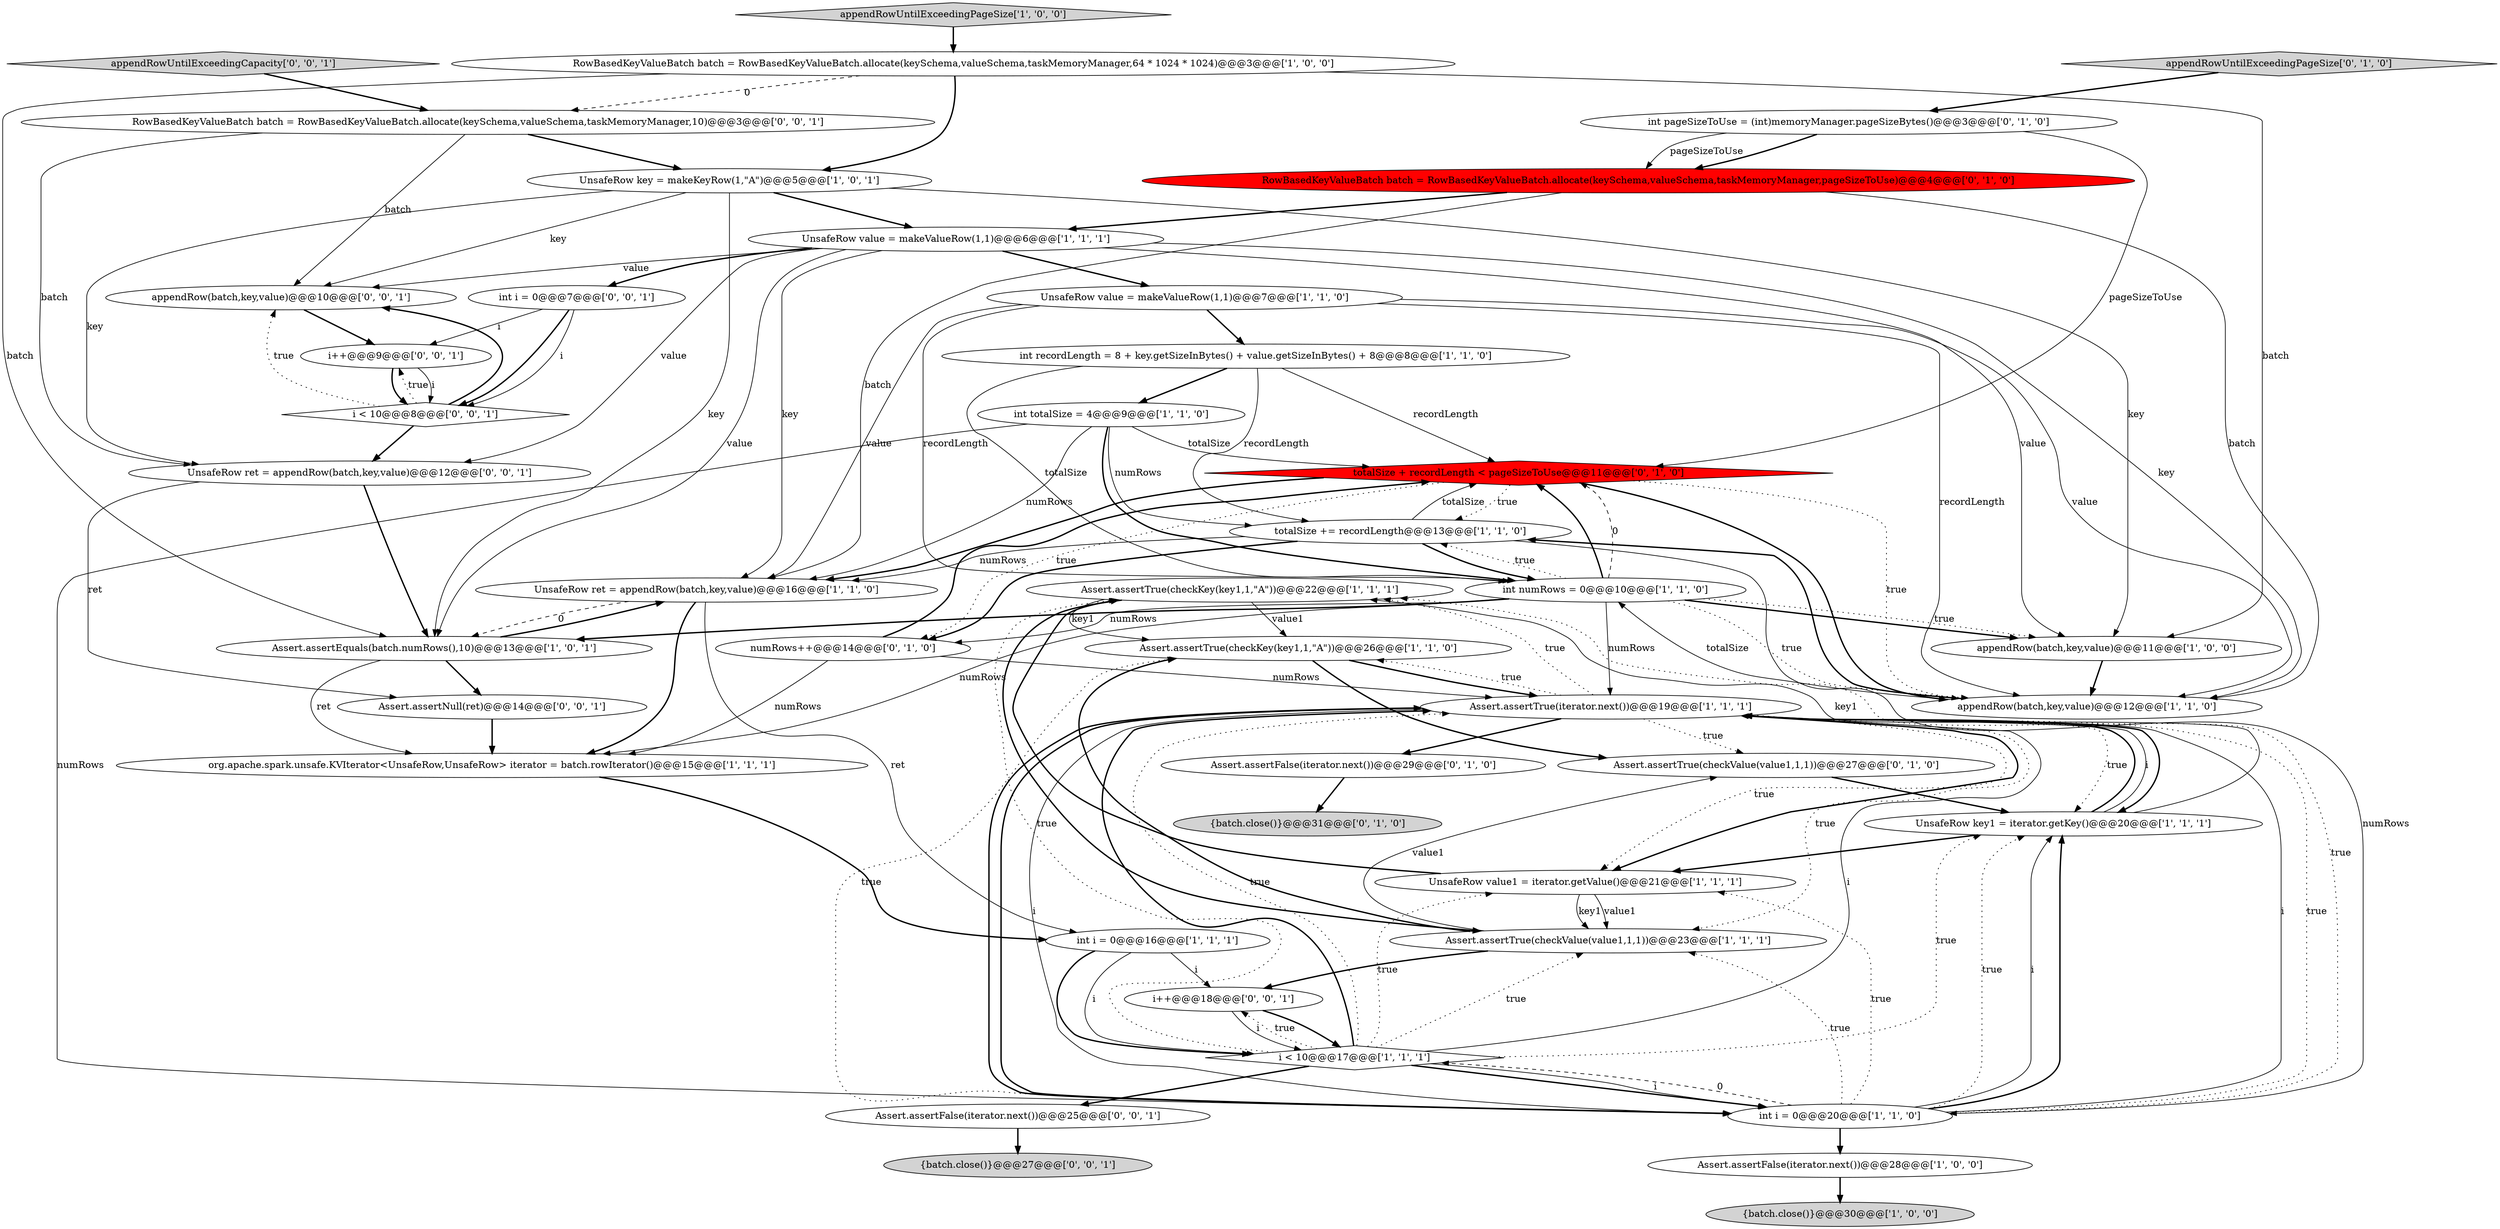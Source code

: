 digraph {
22 [style = filled, label = "Assert.assertTrue(checkKey(key1,1,\"A\"))@@@22@@@['1', '1', '1']", fillcolor = white, shape = ellipse image = "AAA0AAABBB1BBB"];
5 [style = filled, label = "UnsafeRow value1 = iterator.getValue()@@@21@@@['1', '1', '1']", fillcolor = white, shape = ellipse image = "AAA0AAABBB1BBB"];
12 [style = filled, label = "Assert.assertFalse(iterator.next())@@@28@@@['1', '0', '0']", fillcolor = white, shape = ellipse image = "AAA0AAABBB1BBB"];
3 [style = filled, label = "int i = 0@@@16@@@['1', '1', '1']", fillcolor = white, shape = ellipse image = "AAA0AAABBB1BBB"];
2 [style = filled, label = "Assert.assertTrue(iterator.next())@@@19@@@['1', '1', '1']", fillcolor = white, shape = ellipse image = "AAA0AAABBB1BBB"];
11 [style = filled, label = "Assert.assertTrue(checkKey(key1,1,\"A\"))@@@26@@@['1', '1', '0']", fillcolor = white, shape = ellipse image = "AAA0AAABBB1BBB"];
40 [style = filled, label = "i++@@@18@@@['0', '0', '1']", fillcolor = white, shape = ellipse image = "AAA0AAABBB3BBB"];
4 [style = filled, label = "i < 10@@@17@@@['1', '1', '1']", fillcolor = white, shape = diamond image = "AAA0AAABBB1BBB"];
6 [style = filled, label = "UnsafeRow key = makeKeyRow(1,\"A\")@@@5@@@['1', '0', '1']", fillcolor = white, shape = ellipse image = "AAA0AAABBB1BBB"];
20 [style = filled, label = "UnsafeRow ret = appendRow(batch,key,value)@@@16@@@['1', '1', '0']", fillcolor = white, shape = ellipse image = "AAA0AAABBB1BBB"];
17 [style = filled, label = "int totalSize = 4@@@9@@@['1', '1', '0']", fillcolor = white, shape = ellipse image = "AAA0AAABBB1BBB"];
36 [style = filled, label = "int i = 0@@@7@@@['0', '0', '1']", fillcolor = white, shape = ellipse image = "AAA0AAABBB3BBB"];
28 [style = filled, label = "{batch.close()}@@@31@@@['0', '1', '0']", fillcolor = lightgray, shape = ellipse image = "AAA0AAABBB2BBB"];
32 [style = filled, label = "appendRowUntilExceedingPageSize['0', '1', '0']", fillcolor = lightgray, shape = diamond image = "AAA0AAABBB2BBB"];
34 [style = filled, label = "{batch.close()}@@@27@@@['0', '0', '1']", fillcolor = lightgray, shape = ellipse image = "AAA0AAABBB3BBB"];
14 [style = filled, label = "Assert.assertEquals(batch.numRows(),10)@@@13@@@['1', '0', '1']", fillcolor = white, shape = ellipse image = "AAA0AAABBB1BBB"];
42 [style = filled, label = "i < 10@@@8@@@['0', '0', '1']", fillcolor = white, shape = diamond image = "AAA0AAABBB3BBB"];
25 [style = filled, label = "totalSize + recordLength < pageSizeToUse@@@11@@@['0', '1', '0']", fillcolor = red, shape = diamond image = "AAA1AAABBB2BBB"];
19 [style = filled, label = "appendRow(batch,key,value)@@@11@@@['1', '0', '0']", fillcolor = white, shape = ellipse image = "AAA0AAABBB1BBB"];
38 [style = filled, label = "UnsafeRow ret = appendRow(batch,key,value)@@@12@@@['0', '0', '1']", fillcolor = white, shape = ellipse image = "AAA0AAABBB3BBB"];
9 [style = filled, label = "UnsafeRow value = makeValueRow(1,1)@@@7@@@['1', '1', '0']", fillcolor = white, shape = ellipse image = "AAA0AAABBB1BBB"];
35 [style = filled, label = "RowBasedKeyValueBatch batch = RowBasedKeyValueBatch.allocate(keySchema,valueSchema,taskMemoryManager,10)@@@3@@@['0', '0', '1']", fillcolor = white, shape = ellipse image = "AAA0AAABBB3BBB"];
23 [style = filled, label = "{batch.close()}@@@30@@@['1', '0', '0']", fillcolor = lightgray, shape = ellipse image = "AAA0AAABBB1BBB"];
8 [style = filled, label = "totalSize += recordLength@@@13@@@['1', '1', '0']", fillcolor = white, shape = ellipse image = "AAA0AAABBB1BBB"];
18 [style = filled, label = "Assert.assertTrue(checkValue(value1,1,1))@@@23@@@['1', '1', '1']", fillcolor = white, shape = ellipse image = "AAA0AAABBB1BBB"];
30 [style = filled, label = "Assert.assertFalse(iterator.next())@@@29@@@['0', '1', '0']", fillcolor = white, shape = ellipse image = "AAA0AAABBB2BBB"];
37 [style = filled, label = "Assert.assertNull(ret)@@@14@@@['0', '0', '1']", fillcolor = white, shape = ellipse image = "AAA0AAABBB3BBB"];
16 [style = filled, label = "int i = 0@@@20@@@['1', '1', '0']", fillcolor = white, shape = ellipse image = "AAA0AAABBB1BBB"];
10 [style = filled, label = "UnsafeRow key1 = iterator.getKey()@@@20@@@['1', '1', '1']", fillcolor = white, shape = ellipse image = "AAA0AAABBB1BBB"];
26 [style = filled, label = "Assert.assertTrue(checkValue(value1,1,1))@@@27@@@['0', '1', '0']", fillcolor = white, shape = ellipse image = "AAA0AAABBB2BBB"];
27 [style = filled, label = "int pageSizeToUse = (int)memoryManager.pageSizeBytes()@@@3@@@['0', '1', '0']", fillcolor = white, shape = ellipse image = "AAA0AAABBB2BBB"];
29 [style = filled, label = "numRows++@@@14@@@['0', '1', '0']", fillcolor = white, shape = ellipse image = "AAA0AAABBB2BBB"];
21 [style = filled, label = "int recordLength = 8 + key.getSizeInBytes() + value.getSizeInBytes() + 8@@@8@@@['1', '1', '0']", fillcolor = white, shape = ellipse image = "AAA0AAABBB1BBB"];
43 [style = filled, label = "i++@@@9@@@['0', '0', '1']", fillcolor = white, shape = ellipse image = "AAA0AAABBB3BBB"];
39 [style = filled, label = "appendRowUntilExceedingCapacity['0', '0', '1']", fillcolor = lightgray, shape = diamond image = "AAA0AAABBB3BBB"];
31 [style = filled, label = "RowBasedKeyValueBatch batch = RowBasedKeyValueBatch.allocate(keySchema,valueSchema,taskMemoryManager,pageSizeToUse)@@@4@@@['0', '1', '0']", fillcolor = red, shape = ellipse image = "AAA1AAABBB2BBB"];
0 [style = filled, label = "appendRow(batch,key,value)@@@12@@@['1', '1', '0']", fillcolor = white, shape = ellipse image = "AAA0AAABBB1BBB"];
15 [style = filled, label = "RowBasedKeyValueBatch batch = RowBasedKeyValueBatch.allocate(keySchema,valueSchema,taskMemoryManager,64 * 1024 * 1024)@@@3@@@['1', '0', '0']", fillcolor = white, shape = ellipse image = "AAA0AAABBB1BBB"];
1 [style = filled, label = "int numRows = 0@@@10@@@['1', '1', '0']", fillcolor = white, shape = ellipse image = "AAA0AAABBB1BBB"];
41 [style = filled, label = "Assert.assertFalse(iterator.next())@@@25@@@['0', '0', '1']", fillcolor = white, shape = ellipse image = "AAA0AAABBB3BBB"];
24 [style = filled, label = "appendRowUntilExceedingPageSize['1', '0', '0']", fillcolor = lightgray, shape = diamond image = "AAA0AAABBB1BBB"];
33 [style = filled, label = "appendRow(batch,key,value)@@@10@@@['0', '0', '1']", fillcolor = white, shape = ellipse image = "AAA0AAABBB3BBB"];
7 [style = filled, label = "org.apache.spark.unsafe.KVIterator<UnsafeRow,UnsafeRow> iterator = batch.rowIterator()@@@15@@@['1', '1', '1']", fillcolor = white, shape = ellipse image = "AAA0AAABBB1BBB"];
13 [style = filled, label = "UnsafeRow value = makeValueRow(1,1)@@@6@@@['1', '1', '1']", fillcolor = white, shape = ellipse image = "AAA0AAABBB1BBB"];
40->4 [style = bold, label=""];
13->33 [style = solid, label="value"];
4->18 [style = dotted, label="true"];
2->22 [style = dotted, label="true"];
26->10 [style = bold, label=""];
8->25 [style = solid, label="totalSize"];
43->42 [style = bold, label=""];
10->22 [style = solid, label="key1"];
16->4 [style = dashed, label="0"];
25->29 [style = dotted, label="true"];
2->18 [style = dotted, label="true"];
3->4 [style = bold, label=""];
16->10 [style = dotted, label="true"];
16->10 [style = solid, label="i"];
3->4 [style = solid, label="i"];
4->2 [style = solid, label="i"];
2->11 [style = dotted, label="true"];
8->1 [style = bold, label=""];
5->18 [style = solid, label="key1"];
13->0 [style = solid, label="key"];
30->28 [style = bold, label=""];
6->33 [style = solid, label="key"];
13->20 [style = solid, label="key"];
35->33 [style = solid, label="batch"];
13->36 [style = bold, label=""];
0->8 [style = bold, label=""];
9->21 [style = bold, label=""];
6->19 [style = solid, label="key"];
13->19 [style = solid, label="value"];
16->5 [style = dotted, label="true"];
42->33 [style = dotted, label="true"];
1->0 [style = dotted, label="true"];
13->14 [style = solid, label="value"];
1->25 [style = dashed, label="0"];
9->20 [style = solid, label="value"];
4->16 [style = bold, label=""];
14->20 [style = bold, label=""];
2->10 [style = dotted, label="true"];
14->37 [style = bold, label=""];
2->16 [style = bold, label=""];
17->25 [style = solid, label="totalSize"];
31->20 [style = solid, label="batch"];
16->2 [style = solid, label="i"];
29->7 [style = solid, label="numRows"];
18->11 [style = bold, label=""];
21->1 [style = solid, label="totalSize"];
0->1 [style = solid, label="totalSize"];
27->31 [style = bold, label=""];
6->14 [style = solid, label="key"];
17->20 [style = solid, label="numRows"];
4->2 [style = bold, label=""];
27->25 [style = solid, label="pageSizeToUse"];
17->16 [style = solid, label="numRows"];
1->7 [style = solid, label="numRows"];
22->18 [style = bold, label=""];
27->31 [style = solid, label="pageSizeToUse"];
4->22 [style = dotted, label="true"];
42->43 [style = dotted, label="true"];
3->40 [style = solid, label="i"];
39->35 [style = bold, label=""];
1->8 [style = dotted, label="true"];
10->2 [style = bold, label=""];
20->7 [style = bold, label=""];
1->19 [style = bold, label=""];
18->26 [style = solid, label="value1"];
16->11 [style = dotted, label="true"];
5->22 [style = bold, label=""];
42->38 [style = bold, label=""];
4->2 [style = dotted, label="true"];
25->8 [style = dotted, label="true"];
36->42 [style = bold, label=""];
9->0 [style = solid, label="recordLength"];
11->26 [style = bold, label=""];
16->18 [style = dotted, label="true"];
25->0 [style = bold, label=""];
15->19 [style = solid, label="batch"];
20->3 [style = solid, label="ret"];
4->5 [style = dotted, label="true"];
13->38 [style = solid, label="value"];
21->8 [style = solid, label="recordLength"];
17->1 [style = bold, label=""];
4->10 [style = dotted, label="true"];
40->4 [style = solid, label="i"];
35->38 [style = solid, label="batch"];
31->13 [style = bold, label=""];
18->40 [style = bold, label=""];
29->2 [style = solid, label="numRows"];
10->2 [style = solid, label="i"];
32->27 [style = bold, label=""];
6->38 [style = solid, label="key"];
2->10 [style = bold, label=""];
1->19 [style = dotted, label="true"];
4->41 [style = bold, label=""];
37->7 [style = bold, label=""];
19->0 [style = bold, label=""];
15->35 [style = dashed, label="0"];
25->20 [style = bold, label=""];
10->5 [style = bold, label=""];
4->16 [style = solid, label="i"];
9->1 [style = solid, label="recordLength"];
6->13 [style = bold, label=""];
33->43 [style = bold, label=""];
14->7 [style = solid, label="ret"];
2->26 [style = dotted, label="true"];
13->9 [style = bold, label=""];
2->5 [style = dotted, label="true"];
31->0 [style = solid, label="batch"];
36->43 [style = solid, label="i"];
1->25 [style = bold, label=""];
41->34 [style = bold, label=""];
43->42 [style = solid, label="i"];
38->37 [style = solid, label="ret"];
2->5 [style = bold, label=""];
24->15 [style = bold, label=""];
36->42 [style = solid, label="i"];
8->20 [style = solid, label="numRows"];
16->2 [style = dotted, label="true"];
1->29 [style = solid, label="numRows"];
1->2 [style = solid, label="numRows"];
35->6 [style = bold, label=""];
16->10 [style = bold, label=""];
9->0 [style = solid, label="value"];
4->40 [style = dotted, label="true"];
8->16 [style = solid, label="numRows"];
29->25 [style = bold, label=""];
42->33 [style = bold, label=""];
25->0 [style = dotted, label="true"];
15->6 [style = bold, label=""];
16->22 [style = dotted, label="true"];
16->2 [style = bold, label=""];
11->2 [style = bold, label=""];
7->3 [style = bold, label=""];
38->14 [style = bold, label=""];
15->14 [style = solid, label="batch"];
5->18 [style = solid, label="value1"];
22->11 [style = solid, label="key1"];
21->25 [style = solid, label="recordLength"];
22->11 [style = solid, label="value1"];
1->14 [style = bold, label=""];
12->23 [style = bold, label=""];
2->30 [style = bold, label=""];
20->14 [style = dashed, label="0"];
17->8 [style = solid, label="numRows"];
21->17 [style = bold, label=""];
16->12 [style = bold, label=""];
8->29 [style = bold, label=""];
2->16 [style = solid, label="i"];
}
